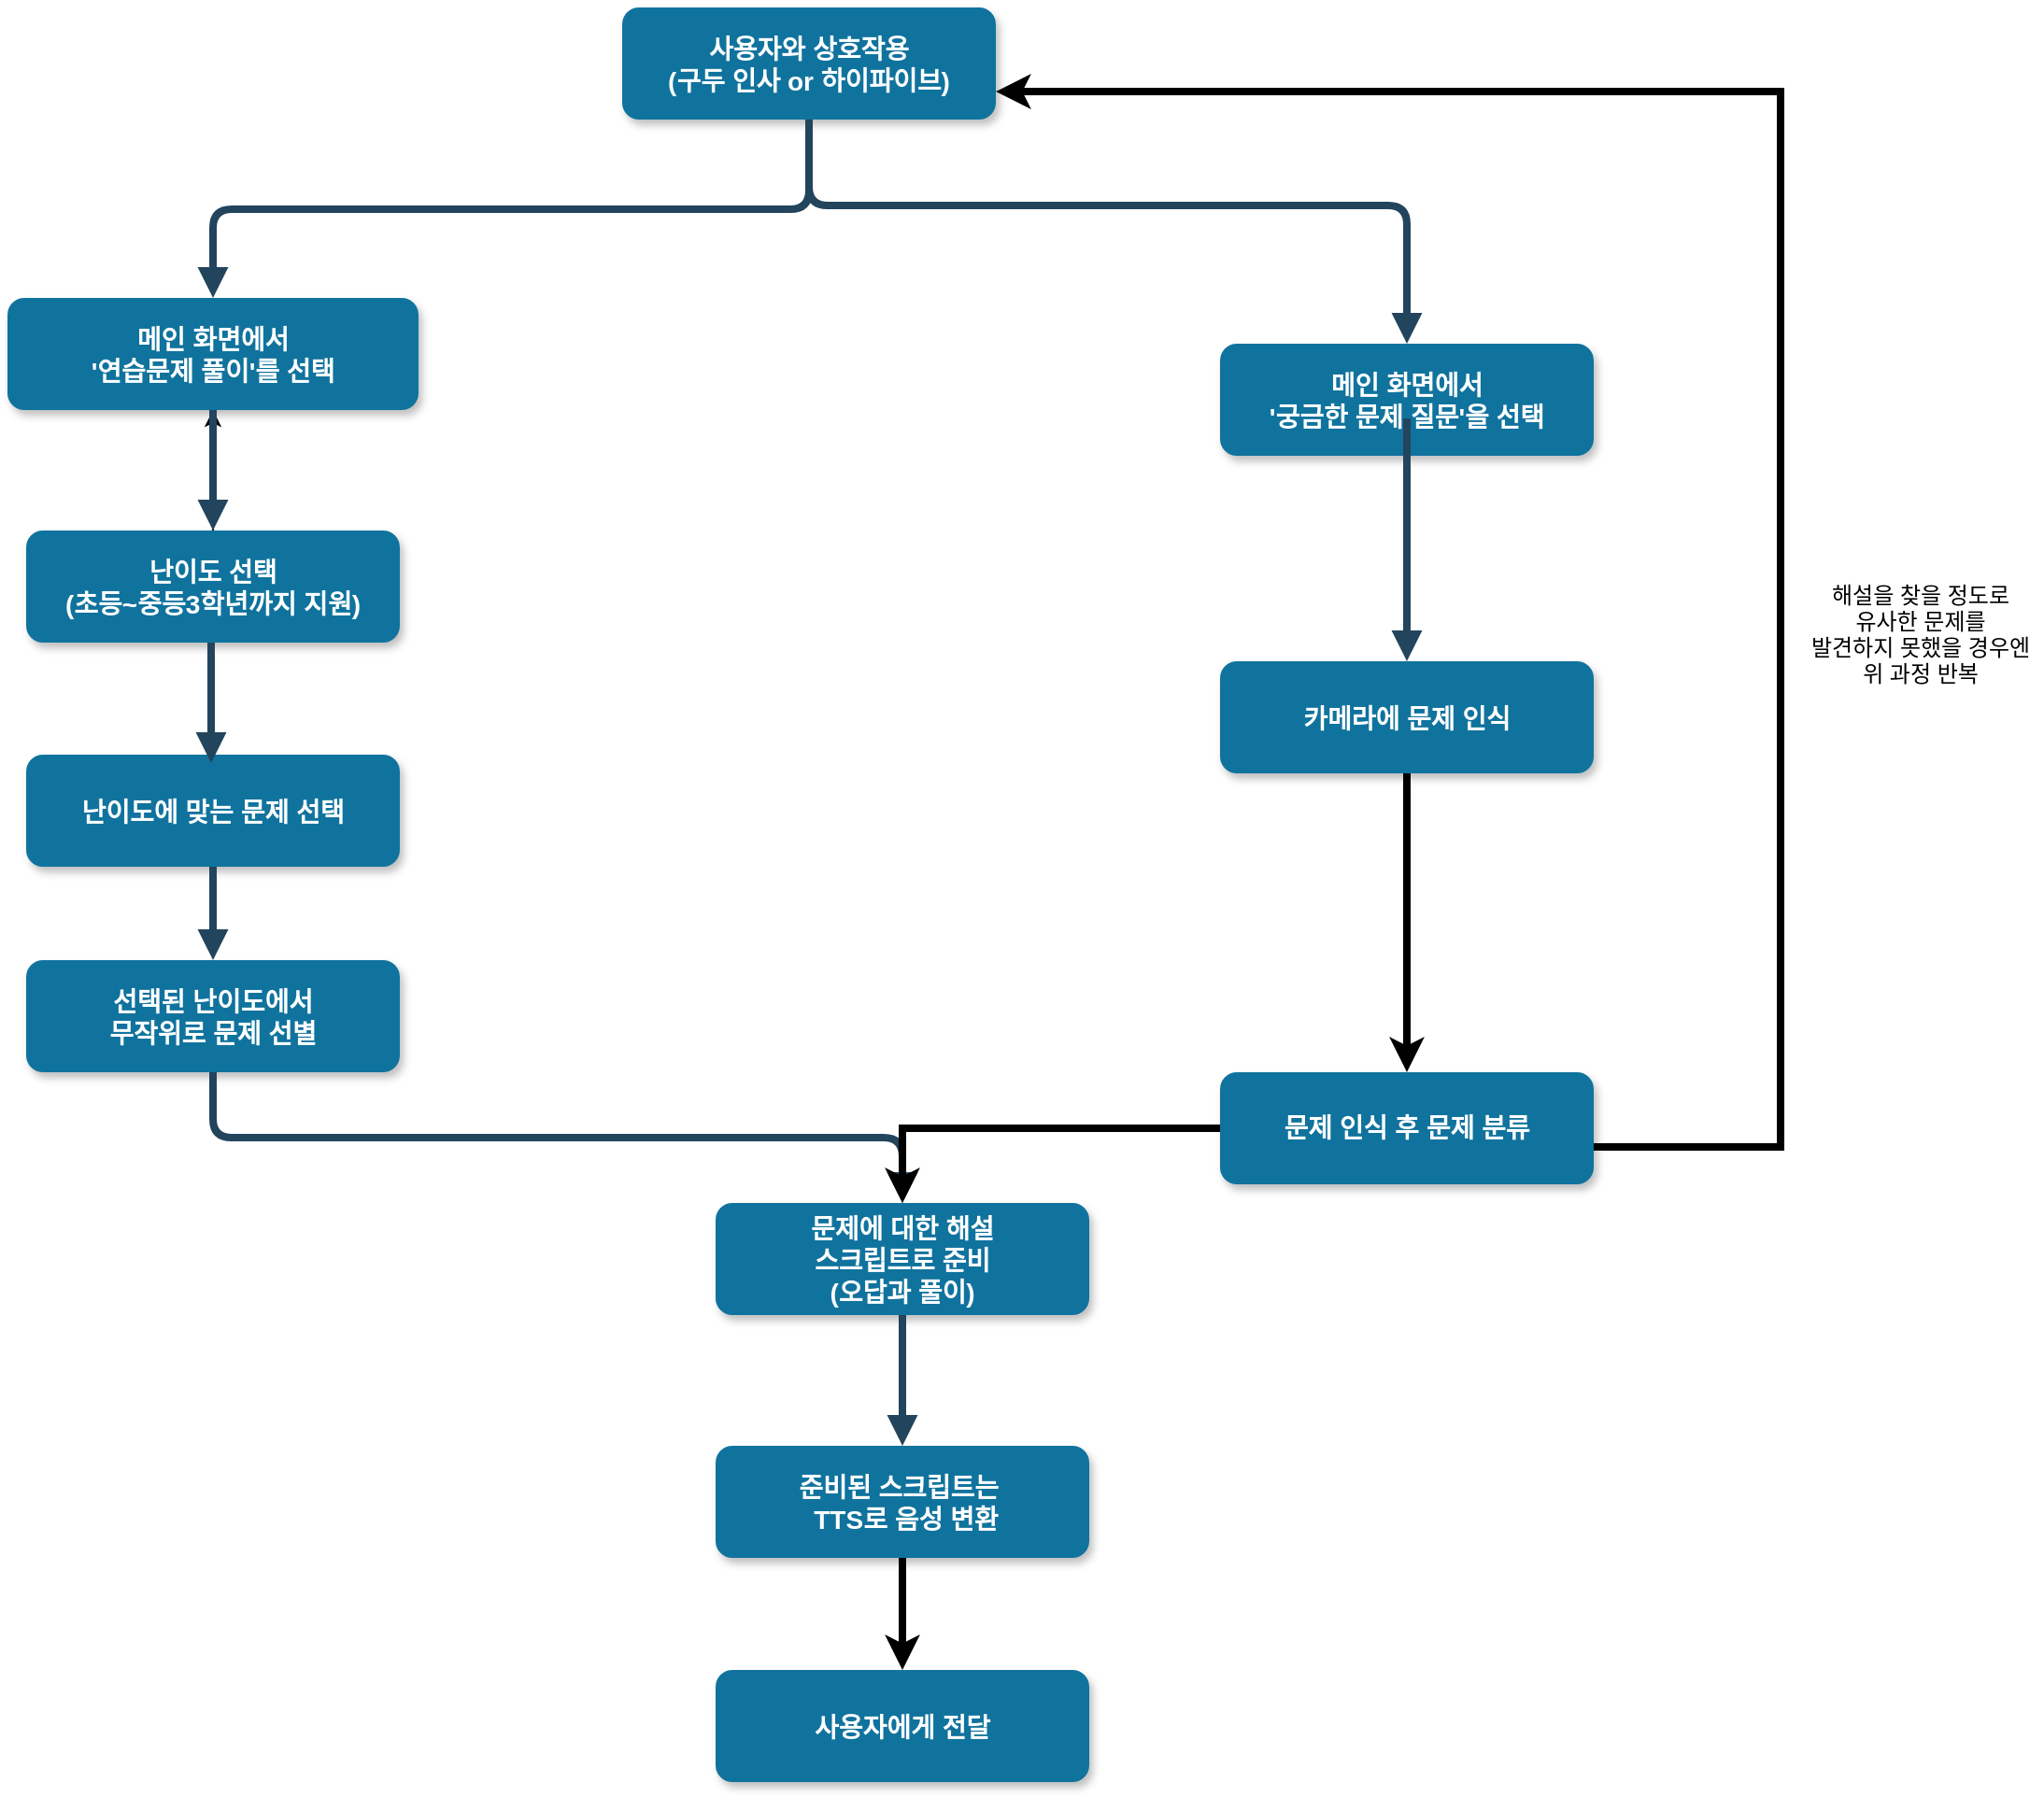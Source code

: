<mxfile version="15.5.4" type="github">
  <diagram name="Page-1" id="97916047-d0de-89f5-080d-49f4d83e522f">
    <mxGraphModel dx="2076" dy="1094" grid="1" gridSize="10" guides="1" tooltips="1" connect="1" arrows="1" fold="1" page="1" pageScale="1.5" pageWidth="1169" pageHeight="827" background="none" math="0" shadow="0">
      <root>
        <mxCell id="0" />
        <mxCell id="1" parent="0" />
        <mxCell id="2" value="사용자와 상호작용&#xa;(구두 인사 or 하이파이브)" style="rounded=1;fillColor=#10739E;strokeColor=none;shadow=1;gradientColor=none;fontStyle=1;fontColor=#FFFFFF;fontSize=14;" parent="1" vertex="1">
          <mxGeometry x="990" y="190" width="200" height="60" as="geometry" />
        </mxCell>
        <mxCell id="3" value="메인 화면에서&#xa;&#39;연습문제 풀이&#39;를 선택" style="rounded=1;fillColor=#10739E;strokeColor=none;shadow=1;gradientColor=none;fontStyle=1;fontColor=#FFFFFF;fontSize=14;" parent="1" vertex="1">
          <mxGeometry x="661" y="345.5" width="220" height="60" as="geometry" />
        </mxCell>
        <mxCell id="JisEoxinGN72PVtmKcG3-56" value="" style="edgeStyle=orthogonalEdgeStyle;rounded=0;orthogonalLoop=1;jettySize=auto;html=1;" edge="1" parent="1" source="4" target="3">
          <mxGeometry relative="1" as="geometry" />
        </mxCell>
        <mxCell id="4" value="난이도 선택&#xa;(초등~중등3학년까지 지원)" style="rounded=1;fillColor=#10739E;strokeColor=none;shadow=1;gradientColor=none;fontStyle=1;fontColor=#FFFFFF;fontSize=14;" parent="1" vertex="1">
          <mxGeometry x="671" y="470" width="200" height="60" as="geometry" />
        </mxCell>
        <mxCell id="7" value="메인 화면에서&#xa;&#39;궁금한 문제 질문&#39;을 선택" style="rounded=1;fillColor=#10739E;strokeColor=none;shadow=1;gradientColor=none;fontStyle=1;fontColor=#FFFFFF;fontSize=14;" parent="1" vertex="1">
          <mxGeometry x="1310" y="370" width="200" height="60" as="geometry" />
        </mxCell>
        <mxCell id="8" value="난이도에 맞는 문제 선택" style="rounded=1;fillColor=#10739E;strokeColor=none;shadow=1;gradientColor=none;fontStyle=1;fontColor=#FFFFFF;fontSize=14;" parent="1" vertex="1">
          <mxGeometry x="671" y="590" width="200" height="60" as="geometry" />
        </mxCell>
        <mxCell id="9" value="선택된 난이도에서&#xa;무작위로 문제 선별" style="rounded=1;fillColor=#10739E;strokeColor=none;shadow=1;gradientColor=none;fontStyle=1;fontColor=#FFFFFF;fontSize=14;" parent="1" vertex="1">
          <mxGeometry x="671" y="700" width="200" height="60" as="geometry" />
        </mxCell>
        <mxCell id="10" value="문제에 대한 해설 &#xa;스크립트로 준비&#xa;(오답과 풀이)" style="rounded=1;fillColor=#10739E;strokeColor=none;shadow=1;gradientColor=none;fontStyle=1;fontColor=#FFFFFF;fontSize=14;" parent="1" vertex="1">
          <mxGeometry x="1040" y="830" width="200" height="60" as="geometry" />
        </mxCell>
        <mxCell id="JisEoxinGN72PVtmKcG3-70" value="" style="edgeStyle=orthogonalEdgeStyle;rounded=0;orthogonalLoop=1;jettySize=auto;html=1;strokeWidth=4;" edge="1" parent="1" source="11" target="12">
          <mxGeometry relative="1" as="geometry" />
        </mxCell>
        <mxCell id="11" value="준비된 스크립트는 &#xa; TTS로 음성 변환" style="rounded=1;fillColor=#10739E;strokeColor=none;shadow=1;gradientColor=none;fontStyle=1;fontColor=#FFFFFF;fontSize=14;" parent="1" vertex="1">
          <mxGeometry x="1040" y="960" width="200" height="60" as="geometry" />
        </mxCell>
        <mxCell id="12" value="사용자에게 전달" style="rounded=1;fillColor=#10739E;strokeColor=none;shadow=1;gradientColor=none;fontStyle=1;fontColor=#FFFFFF;fontSize=14;" parent="1" vertex="1">
          <mxGeometry x="1040" y="1080" width="200" height="60" as="geometry" />
        </mxCell>
        <mxCell id="29" value="" style="edgeStyle=elbowEdgeStyle;elbow=vertical;strokeWidth=4;endArrow=block;endFill=1;fontStyle=1;strokeColor=#23445D;" parent="1" source="2" target="3" edge="1">
          <mxGeometry x="22" y="165.5" width="100" height="100" as="geometry">
            <mxPoint x="22" y="265.5" as="sourcePoint" />
            <mxPoint x="122" y="165.5" as="targetPoint" />
          </mxGeometry>
        </mxCell>
        <mxCell id="32" value="" style="edgeStyle=elbowEdgeStyle;elbow=vertical;strokeWidth=4;endArrow=block;endFill=1;fontStyle=1;strokeColor=#23445D;" parent="1" source="3" edge="1">
          <mxGeometry x="22" y="165.5" width="100" height="100" as="geometry">
            <mxPoint x="22" y="265.5" as="sourcePoint" />
            <mxPoint x="771" y="470" as="targetPoint" />
          </mxGeometry>
        </mxCell>
        <mxCell id="33" value="" style="edgeStyle=elbowEdgeStyle;elbow=vertical;strokeWidth=4;endArrow=block;endFill=1;fontStyle=1;strokeColor=#23445D;entryX=0.5;entryY=0;entryDx=0;entryDy=0;" parent="1" source="2" target="7" edge="1">
          <mxGeometry x="22" y="165.5" width="100" height="100" as="geometry">
            <mxPoint x="22" y="265.5" as="sourcePoint" />
            <mxPoint x="122" y="165.5" as="targetPoint" />
            <Array as="points">
              <mxPoint x="1380" y="296" />
              <mxPoint x="1062" y="295.5" />
            </Array>
          </mxGeometry>
        </mxCell>
        <mxCell id="38" value="" style="edgeStyle=elbowEdgeStyle;elbow=vertical;strokeWidth=4;endArrow=block;endFill=1;fontStyle=1;strokeColor=#23445D;" parent="1" source="8" target="9" edge="1">
          <mxGeometry x="62" y="165.5" width="100" height="100" as="geometry">
            <mxPoint x="62" y="265.5" as="sourcePoint" />
            <mxPoint x="162" y="165.5" as="targetPoint" />
          </mxGeometry>
        </mxCell>
        <mxCell id="39" value="" style="edgeStyle=elbowEdgeStyle;elbow=vertical;strokeWidth=4;endArrow=block;endFill=1;fontStyle=1;strokeColor=#23445D;" parent="1" source="9" target="10" edge="1">
          <mxGeometry x="62" y="175.5" width="100" height="100" as="geometry">
            <mxPoint x="62" y="275.5" as="sourcePoint" />
            <mxPoint x="162" y="175.5" as="targetPoint" />
          </mxGeometry>
        </mxCell>
        <mxCell id="40" value="" style="edgeStyle=elbowEdgeStyle;elbow=vertical;strokeWidth=4;endArrow=block;endFill=1;fontStyle=1;strokeColor=#23445D;" parent="1" source="10" target="11" edge="1">
          <mxGeometry x="62" y="185.5" width="100" height="100" as="geometry">
            <mxPoint x="62" y="285.5" as="sourcePoint" />
            <mxPoint x="162" y="185.5" as="targetPoint" />
          </mxGeometry>
        </mxCell>
        <mxCell id="JisEoxinGN72PVtmKcG3-57" value="" style="edgeStyle=elbowEdgeStyle;elbow=vertical;strokeWidth=4;endArrow=block;endFill=1;fontStyle=1;strokeColor=#23445D;entryX=0.5;entryY=0;entryDx=0;entryDy=0;" edge="1" parent="1" target="JisEoxinGN72PVtmKcG3-61">
          <mxGeometry x="660" y="160" width="100" height="100" as="geometry">
            <mxPoint x="1410" y="410" as="sourcePoint" />
            <mxPoint x="1409" y="464.5" as="targetPoint" />
            <Array as="points" />
          </mxGeometry>
        </mxCell>
        <mxCell id="JisEoxinGN72PVtmKcG3-59" value="" style="edgeStyle=elbowEdgeStyle;elbow=vertical;strokeWidth=4;endArrow=block;endFill=1;fontStyle=1;strokeColor=#23445D;" edge="1" parent="1">
          <mxGeometry x="21" y="290" width="100" height="100" as="geometry">
            <mxPoint x="770" y="530" as="sourcePoint" />
            <mxPoint x="770" y="594.5" as="targetPoint" />
            <Array as="points">
              <mxPoint x="790" y="580" />
            </Array>
          </mxGeometry>
        </mxCell>
        <mxCell id="JisEoxinGN72PVtmKcG3-64" value="" style="edgeStyle=orthogonalEdgeStyle;rounded=0;orthogonalLoop=1;jettySize=auto;html=1;strokeWidth=4;" edge="1" parent="1" source="JisEoxinGN72PVtmKcG3-61" target="JisEoxinGN72PVtmKcG3-63">
          <mxGeometry relative="1" as="geometry" />
        </mxCell>
        <mxCell id="JisEoxinGN72PVtmKcG3-61" value="카메라에 문제 인식" style="rounded=1;fillColor=#10739E;strokeColor=none;shadow=1;gradientColor=none;fontStyle=1;fontColor=#FFFFFF;fontSize=14;" vertex="1" parent="1">
          <mxGeometry x="1310" y="540" width="200" height="60" as="geometry" />
        </mxCell>
        <mxCell id="JisEoxinGN72PVtmKcG3-66" value="" style="edgeStyle=orthogonalEdgeStyle;rounded=0;orthogonalLoop=1;jettySize=auto;html=1;strokeWidth=4;entryX=0.5;entryY=0;entryDx=0;entryDy=0;" edge="1" parent="1" source="JisEoxinGN72PVtmKcG3-63" target="10">
          <mxGeometry relative="1" as="geometry">
            <mxPoint x="1410" y="700" as="targetPoint" />
          </mxGeometry>
        </mxCell>
        <mxCell id="JisEoxinGN72PVtmKcG3-73" value="" style="edgeStyle=orthogonalEdgeStyle;rounded=0;orthogonalLoop=1;jettySize=auto;html=1;strokeWidth=4;entryX=1;entryY=0.75;entryDx=0;entryDy=0;" edge="1" parent="1" source="JisEoxinGN72PVtmKcG3-63" target="2">
          <mxGeometry relative="1" as="geometry">
            <mxPoint x="1210" y="230" as="targetPoint" />
            <Array as="points">
              <mxPoint x="1610" y="800" />
              <mxPoint x="1610" y="235" />
            </Array>
          </mxGeometry>
        </mxCell>
        <mxCell id="JisEoxinGN72PVtmKcG3-63" value="문제 인식 후 문제 분류" style="whiteSpace=wrap;html=1;rounded=1;shadow=1;fontSize=14;fontColor=#FFFFFF;fontStyle=1;strokeColor=none;fillColor=#10739E;" vertex="1" parent="1">
          <mxGeometry x="1310" y="760" width="200" height="60" as="geometry" />
        </mxCell>
        <mxCell id="JisEoxinGN72PVtmKcG3-74" value="해설을 찾을 정도로&#xa;유사한 문제를&#xa;발견하지 못했을 경우엔&#xa;위 과정 반복" style="text;strokeColor=none;fillColor=none;align=center;verticalAlign=middle;spacingLeft=4;spacingRight=4;overflow=hidden;points=[[0,0.5],[1,0.5]];portConstraint=eastwest;rotatable=0;" vertex="1" parent="1">
          <mxGeometry x="1620" y="460" width="130" height="130" as="geometry" />
        </mxCell>
      </root>
    </mxGraphModel>
  </diagram>
</mxfile>
